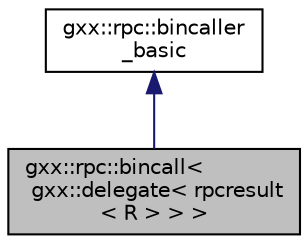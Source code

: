 digraph "gxx::rpc::bincall&lt; gxx::delegate&lt; rpcresult&lt; R &gt; &gt; &gt;"
{
  edge [fontname="Helvetica",fontsize="10",labelfontname="Helvetica",labelfontsize="10"];
  node [fontname="Helvetica",fontsize="10",shape=record];
  Node1 [label="gxx::rpc::bincall\<\l gxx::delegate\< rpcresult\l\< R \> \> \>",height=0.2,width=0.4,color="black", fillcolor="grey75", style="filled", fontcolor="black"];
  Node2 -> Node1 [dir="back",color="midnightblue",fontsize="10",style="solid",fontname="Helvetica"];
  Node2 [label="gxx::rpc::bincaller\l_basic",height=0.2,width=0.4,color="black", fillcolor="white", style="filled",URL="$classgxx_1_1rpc_1_1bincaller__basic.html"];
}
